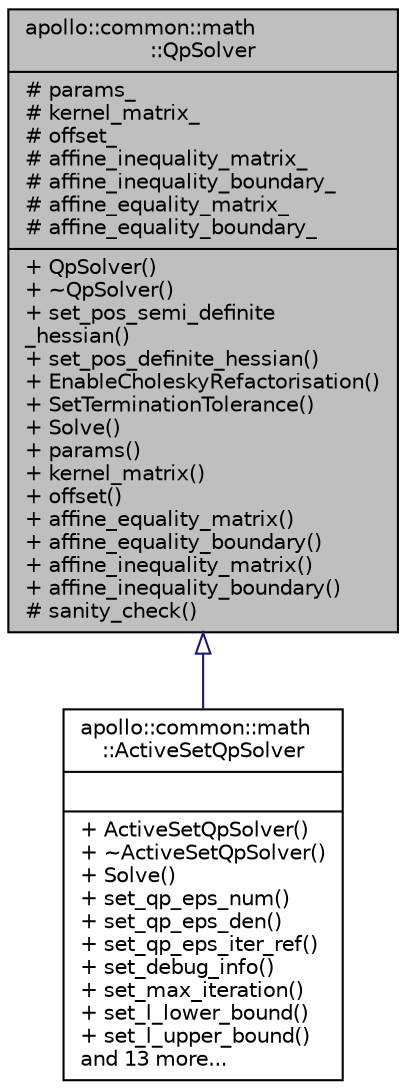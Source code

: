 digraph "apollo::common::math::QpSolver"
{
  edge [fontname="Helvetica",fontsize="10",labelfontname="Helvetica",labelfontsize="10"];
  node [fontname="Helvetica",fontsize="10",shape=record];
  Node1 [label="{apollo::common::math\l::QpSolver\n|# params_\l# kernel_matrix_\l# offset_\l# affine_inequality_matrix_\l# affine_inequality_boundary_\l# affine_equality_matrix_\l# affine_equality_boundary_\l|+ QpSolver()\l+ ~QpSolver()\l+ set_pos_semi_definite\l_hessian()\l+ set_pos_definite_hessian()\l+ EnableCholeskyRefactorisation()\l+ SetTerminationTolerance()\l+ Solve()\l+ params()\l+ kernel_matrix()\l+ offset()\l+ affine_equality_matrix()\l+ affine_equality_boundary()\l+ affine_inequality_matrix()\l+ affine_inequality_boundary()\l# sanity_check()\l}",height=0.2,width=0.4,color="black", fillcolor="grey75", style="filled" fontcolor="black"];
  Node1 -> Node2 [dir="back",color="midnightblue",fontsize="10",style="solid",arrowtail="onormal",fontname="Helvetica"];
  Node2 [label="{apollo::common::math\l::ActiveSetQpSolver\n||+ ActiveSetQpSolver()\l+ ~ActiveSetQpSolver()\l+ Solve()\l+ set_qp_eps_num()\l+ set_qp_eps_den()\l+ set_qp_eps_iter_ref()\l+ set_debug_info()\l+ set_max_iteration()\l+ set_l_lower_bound()\l+ set_l_upper_bound()\land 13 more...\l}",height=0.2,width=0.4,color="black", fillcolor="white", style="filled",URL="$classapollo_1_1common_1_1math_1_1ActiveSetQpSolver.html"];
}
